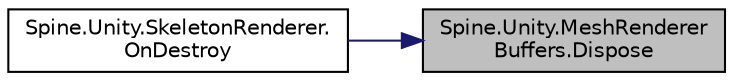 digraph "Spine.Unity.MeshRendererBuffers.Dispose"
{
 // LATEX_PDF_SIZE
  edge [fontname="Helvetica",fontsize="10",labelfontname="Helvetica",labelfontsize="10"];
  node [fontname="Helvetica",fontsize="10",shape=record];
  rankdir="RL";
  Node1 [label="Spine.Unity.MeshRenderer\lBuffers.Dispose",height=0.2,width=0.4,color="black", fillcolor="grey75", style="filled", fontcolor="black",tooltip="summary>This is a Mesh that also stores the instructions SkeletonRenderer generated for it."];
  Node1 -> Node2 [dir="back",color="midnightblue",fontsize="10",style="solid",fontname="Helvetica"];
  Node2 [label="Spine.Unity.SkeletonRenderer.\lOnDestroy",height=0.2,width=0.4,color="black", fillcolor="white", style="filled",URL="$class_spine_1_1_unity_1_1_skeleton_renderer.html#a224c7b8595750fc66847cd4e8b59ee5b",tooltip=" "];
}
